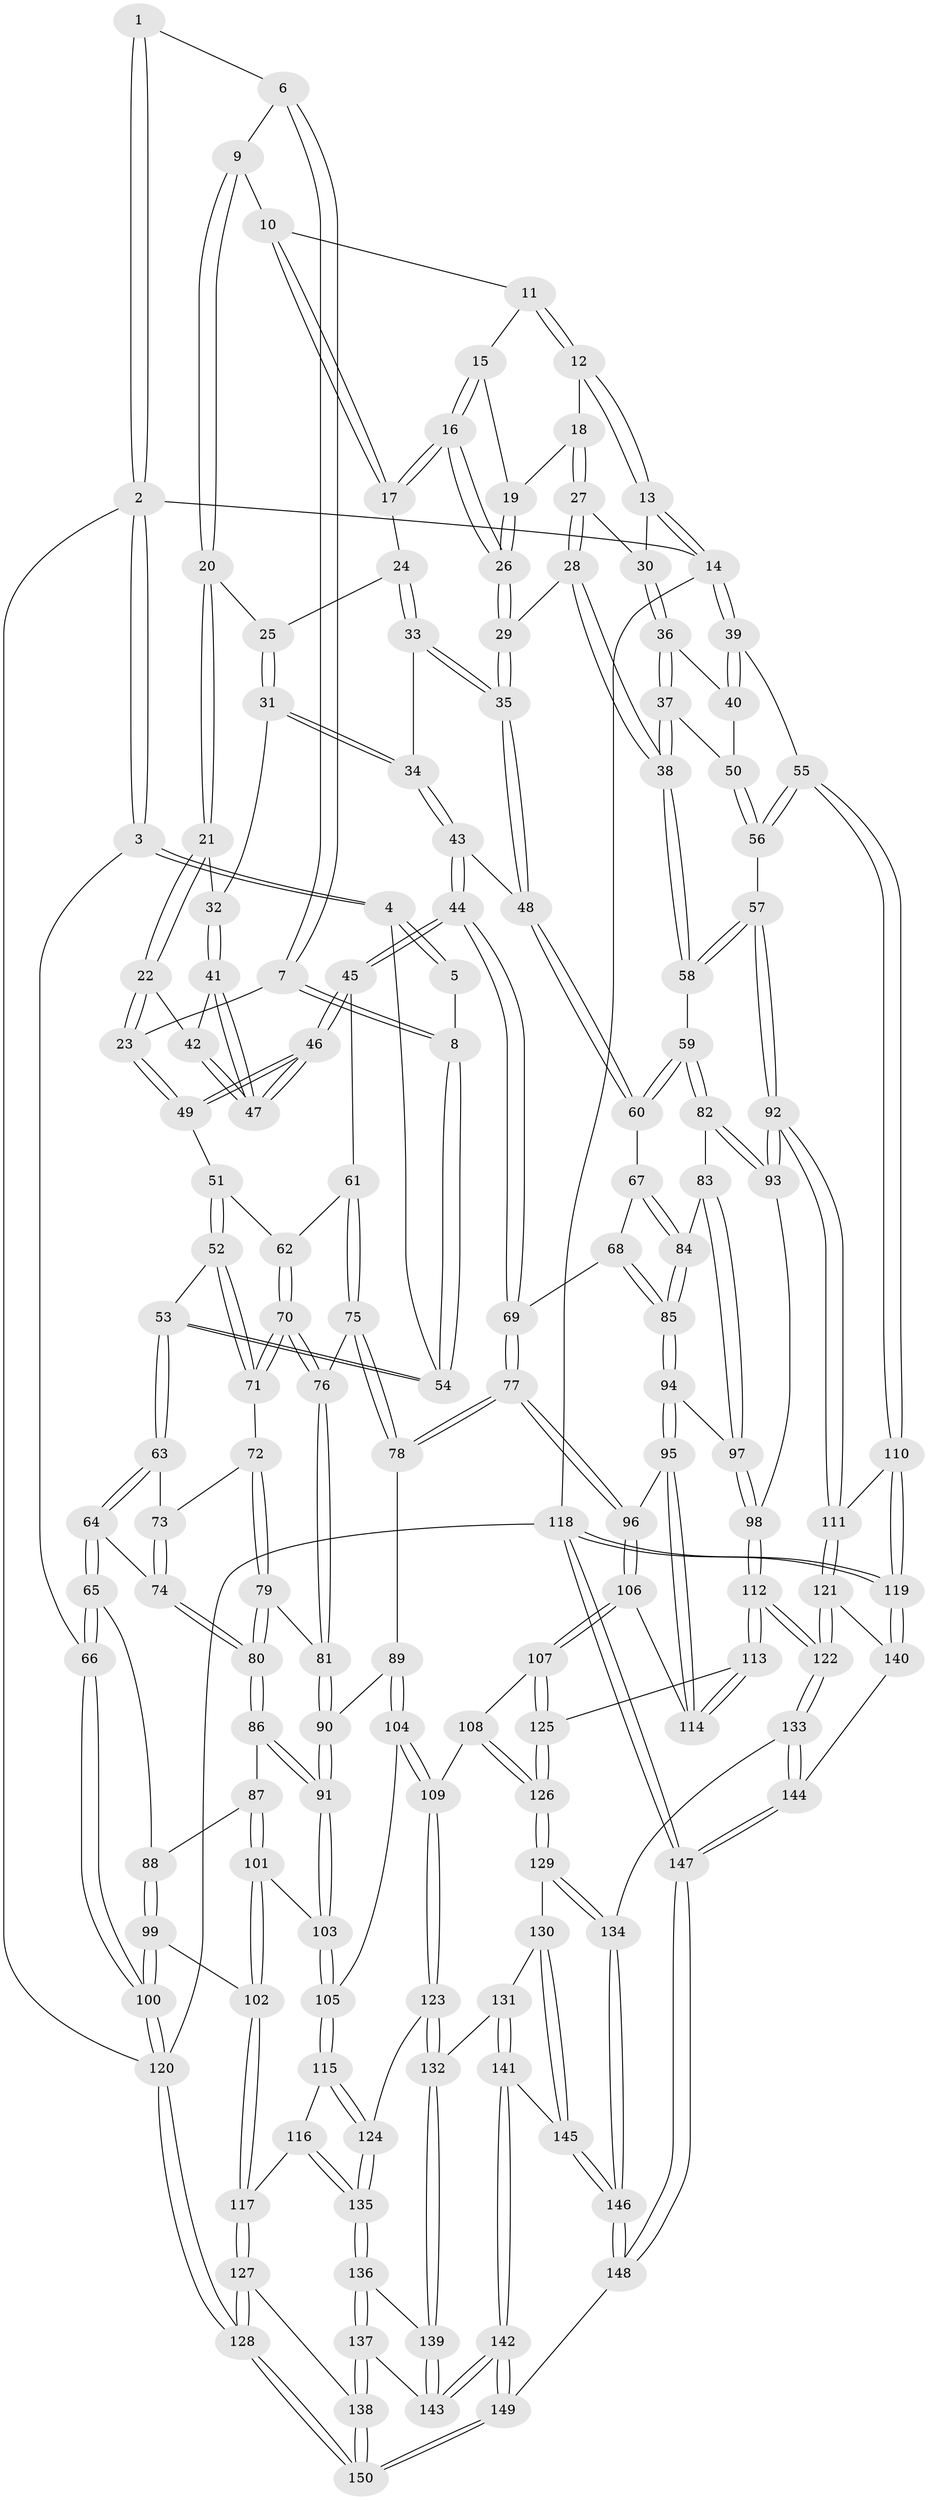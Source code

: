 // coarse degree distribution, {4: 0.3541666666666667, 3: 0.3125, 5: 0.2708333333333333, 6: 0.0625}
// Generated by graph-tools (version 1.1) at 2025/38/03/04/25 23:38:34]
// undirected, 150 vertices, 372 edges
graph export_dot {
  node [color=gray90,style=filled];
  1 [pos="+0.07484313421342946+0"];
  2 [pos="+0+0"];
  3 [pos="+0+0.22116807925363646"];
  4 [pos="+0.033177259944779984+0.22911436567745447"];
  5 [pos="+0.0690640967416462+0.001813260249797218"];
  6 [pos="+0.2004466313158241+0"];
  7 [pos="+0.16724523912903644+0.18188015700865307"];
  8 [pos="+0.16453031559206616+0.18303047999401145"];
  9 [pos="+0.35545985188183876+0"];
  10 [pos="+0.5376044163440962+0"];
  11 [pos="+0.7805641335695632+0"];
  12 [pos="+0.8127177793354744+0"];
  13 [pos="+1+0"];
  14 [pos="+1+0"];
  15 [pos="+0.6544987164571664+0.037271649619457795"];
  16 [pos="+0.6137713081131929+0.11807443914111082"];
  17 [pos="+0.5587156933965587+0.0961441446638977"];
  18 [pos="+0.7553523622099569+0.049686466979270635"];
  19 [pos="+0.7017494850080033+0.09167658653414791"];
  20 [pos="+0.36919114457116364+0"];
  21 [pos="+0.31561462946890906+0.12135349811550128"];
  22 [pos="+0.2720782310072063+0.16111506754257615"];
  23 [pos="+0.1831428622037466+0.18375656983435043"];
  24 [pos="+0.5364288172522514+0.10510090104317975"];
  25 [pos="+0.43946557315711304+0.06935196056308728"];
  26 [pos="+0.6448518804939616+0.16053979240292704"];
  27 [pos="+0.7771459200925928+0.15217233639131444"];
  28 [pos="+0.6806295019266915+0.24602583504685677"];
  29 [pos="+0.6767108215080972+0.2457245965245119"];
  30 [pos="+0.8667539756298722+0.14643294994449751"];
  31 [pos="+0.43816887955082395+0.17693951040279762"];
  32 [pos="+0.4141001176082267+0.1796079842724414"];
  33 [pos="+0.49827544727566847+0.17943217026812006"];
  34 [pos="+0.4601359185170265+0.18914651074709557"];
  35 [pos="+0.6225710696235421+0.2817197716764683"];
  36 [pos="+0.8708958441833777+0.15418056265655544"];
  37 [pos="+0.7842176697160734+0.28953470007457954"];
  38 [pos="+0.758469715679621+0.2989680168988665"];
  39 [pos="+1+0.29261414674390296"];
  40 [pos="+0.9284520602243487+0.22786476926839505"];
  41 [pos="+0.3869005810063285+0.21855121437437872"];
  42 [pos="+0.2896762390945054+0.1811898039553522"];
  43 [pos="+0.45413949175521107+0.3198736114152716"];
  44 [pos="+0.41183363087211805+0.3527714336855046"];
  45 [pos="+0.40110423815798546+0.3485357488938279"];
  46 [pos="+0.3725452323552192+0.3277697610435771"];
  47 [pos="+0.36920765114626325+0.3117582843750025"];
  48 [pos="+0.6197710495729086+0.28536501668689196"];
  49 [pos="+0.28624512852602874+0.32791005992339506"];
  50 [pos="+0.8644927749294535+0.27332191101699554"];
  51 [pos="+0.2709887953676617+0.3417908295454493"];
  52 [pos="+0.215904202105197+0.3699358482208256"];
  53 [pos="+0.06325347572936889+0.23945853391320013"];
  54 [pos="+0.06119262530076023+0.2350049789300167"];
  55 [pos="+1+0.457631885354886"];
  56 [pos="+0.944008461842483+0.47624794042179874"];
  57 [pos="+0.9313518224656004+0.47929400336268396"];
  58 [pos="+0.8078765382404277+0.43175884174428725"];
  59 [pos="+0.7354429610022281+0.46826463778624666"];
  60 [pos="+0.6189392519496905+0.3001809681634188"];
  61 [pos="+0.30438347049027903+0.4287642296947953"];
  62 [pos="+0.27866327217657594+0.4007318150208828"];
  63 [pos="+0.08641170839620249+0.3725284625142125"];
  64 [pos="+0.04588779614588631+0.4461588250202495"];
  65 [pos="+0.00395033470098489+0.47046874392612936"];
  66 [pos="+0+0.45459697004393396"];
  67 [pos="+0.5974495004403717+0.4143816952266948"];
  68 [pos="+0.5877877111640473+0.4225090768534147"];
  69 [pos="+0.4428123069166598+0.4466376143898286"];
  70 [pos="+0.2328823635728023+0.44250399997582834"];
  71 [pos="+0.21121011713506338+0.39077746917817663"];
  72 [pos="+0.1407700500109841+0.4209342648090178"];
  73 [pos="+0.1272320462627867+0.41222363540039647"];
  74 [pos="+0.08973344058115588+0.4718073422325038"];
  75 [pos="+0.29538014524199546+0.44756131255482"];
  76 [pos="+0.23407402024136792+0.44814591608460125"];
  77 [pos="+0.4309854086485912+0.5120137107303461"];
  78 [pos="+0.3425299060692655+0.5233869426591072"];
  79 [pos="+0.1527389945450599+0.4658452283492845"];
  80 [pos="+0.12181616107680139+0.5102230757173956"];
  81 [pos="+0.2225172710567117+0.4728036969892926"];
  82 [pos="+0.7193781767751866+0.4802673456876059"];
  83 [pos="+0.7171021559341916+0.48046612367625635"];
  84 [pos="+0.7001079373091651+0.48010983999243423"];
  85 [pos="+0.5794976274010787+0.5689764371689785"];
  86 [pos="+0.12157005854077649+0.5124941651215495"];
  87 [pos="+0.0867644536031327+0.5346655469258745"];
  88 [pos="+0.054087694840397806+0.5304213334713999"];
  89 [pos="+0.3325013340861172+0.5296115244094061"];
  90 [pos="+0.2367218921833696+0.5353316788267091"];
  91 [pos="+0.2010778381387639+0.5792352498382984"];
  92 [pos="+0.797647780950108+0.6931121256726485"];
  93 [pos="+0.7485376168500507+0.6441985045157405"];
  94 [pos="+0.5765676056172191+0.5740665979518885"];
  95 [pos="+0.5596552071719213+0.5813340253171676"];
  96 [pos="+0.45214318317765845+0.5462906631287392"];
  97 [pos="+0.6530353324884663+0.6087838028164719"];
  98 [pos="+0.6650128752014511+0.6167788525638968"];
  99 [pos="+0+0.6810060696652723"];
  100 [pos="+0+0.6841146804244801"];
  101 [pos="+0.09096686041296141+0.5913652189151721"];
  102 [pos="+0+0.6904201481121992"];
  103 [pos="+0.19757588747662042+0.6117230675861361"];
  104 [pos="+0.2977113530771185+0.6801409887794673"];
  105 [pos="+0.2023360306341278+0.6343969044477471"];
  106 [pos="+0.41223233966447403+0.6554926136614371"];
  107 [pos="+0.3466863164027721+0.7151095892922102"];
  108 [pos="+0.33910488567084607+0.7194661997703101"];
  109 [pos="+0.3342672677301539+0.720831330651126"];
  110 [pos="+1+0.6525785390896334"];
  111 [pos="+0.8000097979815812+0.7176761369287405"];
  112 [pos="+0.5890824194091284+0.7475431790301863"];
  113 [pos="+0.5582706222610263+0.7353037170591157"];
  114 [pos="+0.5548128187027194+0.7261176553118306"];
  115 [pos="+0.11081907463169255+0.7270332148413635"];
  116 [pos="+0.09629995573444025+0.7348942294513675"];
  117 [pos="+0.0895682560756868+0.7348325945709525"];
  118 [pos="+1+1"];
  119 [pos="+1+0.9829839993060004"];
  120 [pos="+0+1"];
  121 [pos="+0.7916363770417779+0.7564035527548221"];
  122 [pos="+0.6897534143050611+0.8085501834343052"];
  123 [pos="+0.31771284533166144+0.7590432453733328"];
  124 [pos="+0.2824962414139983+0.7784046110311826"];
  125 [pos="+0.5249545094151002+0.7620920407844165"];
  126 [pos="+0.48095024464457725+0.8291288737456888"];
  127 [pos="+0.0679058350430104+0.812239400032445"];
  128 [pos="+0+1"];
  129 [pos="+0.4779217024317616+0.8468925595388036"];
  130 [pos="+0.47068643655579967+0.8623445045888131"];
  131 [pos="+0.4118583895214797+0.8719300713850746"];
  132 [pos="+0.3629632688200553+0.865976565277945"];
  133 [pos="+0.6725291799883846+0.8545447220293974"];
  134 [pos="+0.65376132861265+0.8679159546541941"];
  135 [pos="+0.19695500130361324+0.8792636582709363"];
  136 [pos="+0.19419484567104514+0.9109528866996749"];
  137 [pos="+0.18947965712917997+0.9215673356991102"];
  138 [pos="+0.153630052453792+0.9658705463741214"];
  139 [pos="+0.34743484472923064+0.890698009759104"];
  140 [pos="+0.8459866642363044+0.8105474634195603"];
  141 [pos="+0.41481690596812615+0.9536819604836324"];
  142 [pos="+0.36033523187797606+1"];
  143 [pos="+0.34919252762015807+0.9815107433634329"];
  144 [pos="+0.8103975662584895+1"];
  145 [pos="+0.50657488523164+0.9401477650542153"];
  146 [pos="+0.5440214586023513+0.9825789508214543"];
  147 [pos="+0.8429101517813855+1"];
  148 [pos="+0.5420601254723594+1"];
  149 [pos="+0.37688364177557987+1"];
  150 [pos="+0+1"];
  1 -- 2;
  1 -- 2;
  1 -- 6;
  2 -- 3;
  2 -- 3;
  2 -- 14;
  2 -- 120;
  3 -- 4;
  3 -- 4;
  3 -- 66;
  4 -- 5;
  4 -- 5;
  4 -- 54;
  5 -- 8;
  6 -- 7;
  6 -- 7;
  6 -- 9;
  7 -- 8;
  7 -- 8;
  7 -- 23;
  8 -- 54;
  8 -- 54;
  9 -- 10;
  9 -- 20;
  9 -- 20;
  10 -- 11;
  10 -- 17;
  10 -- 17;
  11 -- 12;
  11 -- 12;
  11 -- 15;
  12 -- 13;
  12 -- 13;
  12 -- 18;
  13 -- 14;
  13 -- 14;
  13 -- 30;
  14 -- 39;
  14 -- 39;
  14 -- 118;
  15 -- 16;
  15 -- 16;
  15 -- 19;
  16 -- 17;
  16 -- 17;
  16 -- 26;
  16 -- 26;
  17 -- 24;
  18 -- 19;
  18 -- 27;
  18 -- 27;
  19 -- 26;
  19 -- 26;
  20 -- 21;
  20 -- 21;
  20 -- 25;
  21 -- 22;
  21 -- 22;
  21 -- 32;
  22 -- 23;
  22 -- 23;
  22 -- 42;
  23 -- 49;
  23 -- 49;
  24 -- 25;
  24 -- 33;
  24 -- 33;
  25 -- 31;
  25 -- 31;
  26 -- 29;
  26 -- 29;
  27 -- 28;
  27 -- 28;
  27 -- 30;
  28 -- 29;
  28 -- 38;
  28 -- 38;
  29 -- 35;
  29 -- 35;
  30 -- 36;
  30 -- 36;
  31 -- 32;
  31 -- 34;
  31 -- 34;
  32 -- 41;
  32 -- 41;
  33 -- 34;
  33 -- 35;
  33 -- 35;
  34 -- 43;
  34 -- 43;
  35 -- 48;
  35 -- 48;
  36 -- 37;
  36 -- 37;
  36 -- 40;
  37 -- 38;
  37 -- 38;
  37 -- 50;
  38 -- 58;
  38 -- 58;
  39 -- 40;
  39 -- 40;
  39 -- 55;
  40 -- 50;
  41 -- 42;
  41 -- 47;
  41 -- 47;
  42 -- 47;
  42 -- 47;
  43 -- 44;
  43 -- 44;
  43 -- 48;
  44 -- 45;
  44 -- 45;
  44 -- 69;
  44 -- 69;
  45 -- 46;
  45 -- 46;
  45 -- 61;
  46 -- 47;
  46 -- 47;
  46 -- 49;
  46 -- 49;
  48 -- 60;
  48 -- 60;
  49 -- 51;
  50 -- 56;
  50 -- 56;
  51 -- 52;
  51 -- 52;
  51 -- 62;
  52 -- 53;
  52 -- 71;
  52 -- 71;
  53 -- 54;
  53 -- 54;
  53 -- 63;
  53 -- 63;
  55 -- 56;
  55 -- 56;
  55 -- 110;
  55 -- 110;
  56 -- 57;
  57 -- 58;
  57 -- 58;
  57 -- 92;
  57 -- 92;
  58 -- 59;
  59 -- 60;
  59 -- 60;
  59 -- 82;
  59 -- 82;
  60 -- 67;
  61 -- 62;
  61 -- 75;
  61 -- 75;
  62 -- 70;
  62 -- 70;
  63 -- 64;
  63 -- 64;
  63 -- 73;
  64 -- 65;
  64 -- 65;
  64 -- 74;
  65 -- 66;
  65 -- 66;
  65 -- 88;
  66 -- 100;
  66 -- 100;
  67 -- 68;
  67 -- 84;
  67 -- 84;
  68 -- 69;
  68 -- 85;
  68 -- 85;
  69 -- 77;
  69 -- 77;
  70 -- 71;
  70 -- 71;
  70 -- 76;
  70 -- 76;
  71 -- 72;
  72 -- 73;
  72 -- 79;
  72 -- 79;
  73 -- 74;
  73 -- 74;
  74 -- 80;
  74 -- 80;
  75 -- 76;
  75 -- 78;
  75 -- 78;
  76 -- 81;
  76 -- 81;
  77 -- 78;
  77 -- 78;
  77 -- 96;
  77 -- 96;
  78 -- 89;
  79 -- 80;
  79 -- 80;
  79 -- 81;
  80 -- 86;
  80 -- 86;
  81 -- 90;
  81 -- 90;
  82 -- 83;
  82 -- 93;
  82 -- 93;
  83 -- 84;
  83 -- 97;
  83 -- 97;
  84 -- 85;
  84 -- 85;
  85 -- 94;
  85 -- 94;
  86 -- 87;
  86 -- 91;
  86 -- 91;
  87 -- 88;
  87 -- 101;
  87 -- 101;
  88 -- 99;
  88 -- 99;
  89 -- 90;
  89 -- 104;
  89 -- 104;
  90 -- 91;
  90 -- 91;
  91 -- 103;
  91 -- 103;
  92 -- 93;
  92 -- 93;
  92 -- 111;
  92 -- 111;
  93 -- 98;
  94 -- 95;
  94 -- 95;
  94 -- 97;
  95 -- 96;
  95 -- 114;
  95 -- 114;
  96 -- 106;
  96 -- 106;
  97 -- 98;
  97 -- 98;
  98 -- 112;
  98 -- 112;
  99 -- 100;
  99 -- 100;
  99 -- 102;
  100 -- 120;
  100 -- 120;
  101 -- 102;
  101 -- 102;
  101 -- 103;
  102 -- 117;
  102 -- 117;
  103 -- 105;
  103 -- 105;
  104 -- 105;
  104 -- 109;
  104 -- 109;
  105 -- 115;
  105 -- 115;
  106 -- 107;
  106 -- 107;
  106 -- 114;
  107 -- 108;
  107 -- 125;
  107 -- 125;
  108 -- 109;
  108 -- 126;
  108 -- 126;
  109 -- 123;
  109 -- 123;
  110 -- 111;
  110 -- 119;
  110 -- 119;
  111 -- 121;
  111 -- 121;
  112 -- 113;
  112 -- 113;
  112 -- 122;
  112 -- 122;
  113 -- 114;
  113 -- 114;
  113 -- 125;
  115 -- 116;
  115 -- 124;
  115 -- 124;
  116 -- 117;
  116 -- 135;
  116 -- 135;
  117 -- 127;
  117 -- 127;
  118 -- 119;
  118 -- 119;
  118 -- 147;
  118 -- 147;
  118 -- 120;
  119 -- 140;
  119 -- 140;
  120 -- 128;
  120 -- 128;
  121 -- 122;
  121 -- 122;
  121 -- 140;
  122 -- 133;
  122 -- 133;
  123 -- 124;
  123 -- 132;
  123 -- 132;
  124 -- 135;
  124 -- 135;
  125 -- 126;
  125 -- 126;
  126 -- 129;
  126 -- 129;
  127 -- 128;
  127 -- 128;
  127 -- 138;
  128 -- 150;
  128 -- 150;
  129 -- 130;
  129 -- 134;
  129 -- 134;
  130 -- 131;
  130 -- 145;
  130 -- 145;
  131 -- 132;
  131 -- 141;
  131 -- 141;
  132 -- 139;
  132 -- 139;
  133 -- 134;
  133 -- 144;
  133 -- 144;
  134 -- 146;
  134 -- 146;
  135 -- 136;
  135 -- 136;
  136 -- 137;
  136 -- 137;
  136 -- 139;
  137 -- 138;
  137 -- 138;
  137 -- 143;
  138 -- 150;
  138 -- 150;
  139 -- 143;
  139 -- 143;
  140 -- 144;
  141 -- 142;
  141 -- 142;
  141 -- 145;
  142 -- 143;
  142 -- 143;
  142 -- 149;
  142 -- 149;
  144 -- 147;
  144 -- 147;
  145 -- 146;
  145 -- 146;
  146 -- 148;
  146 -- 148;
  147 -- 148;
  147 -- 148;
  148 -- 149;
  149 -- 150;
  149 -- 150;
}
